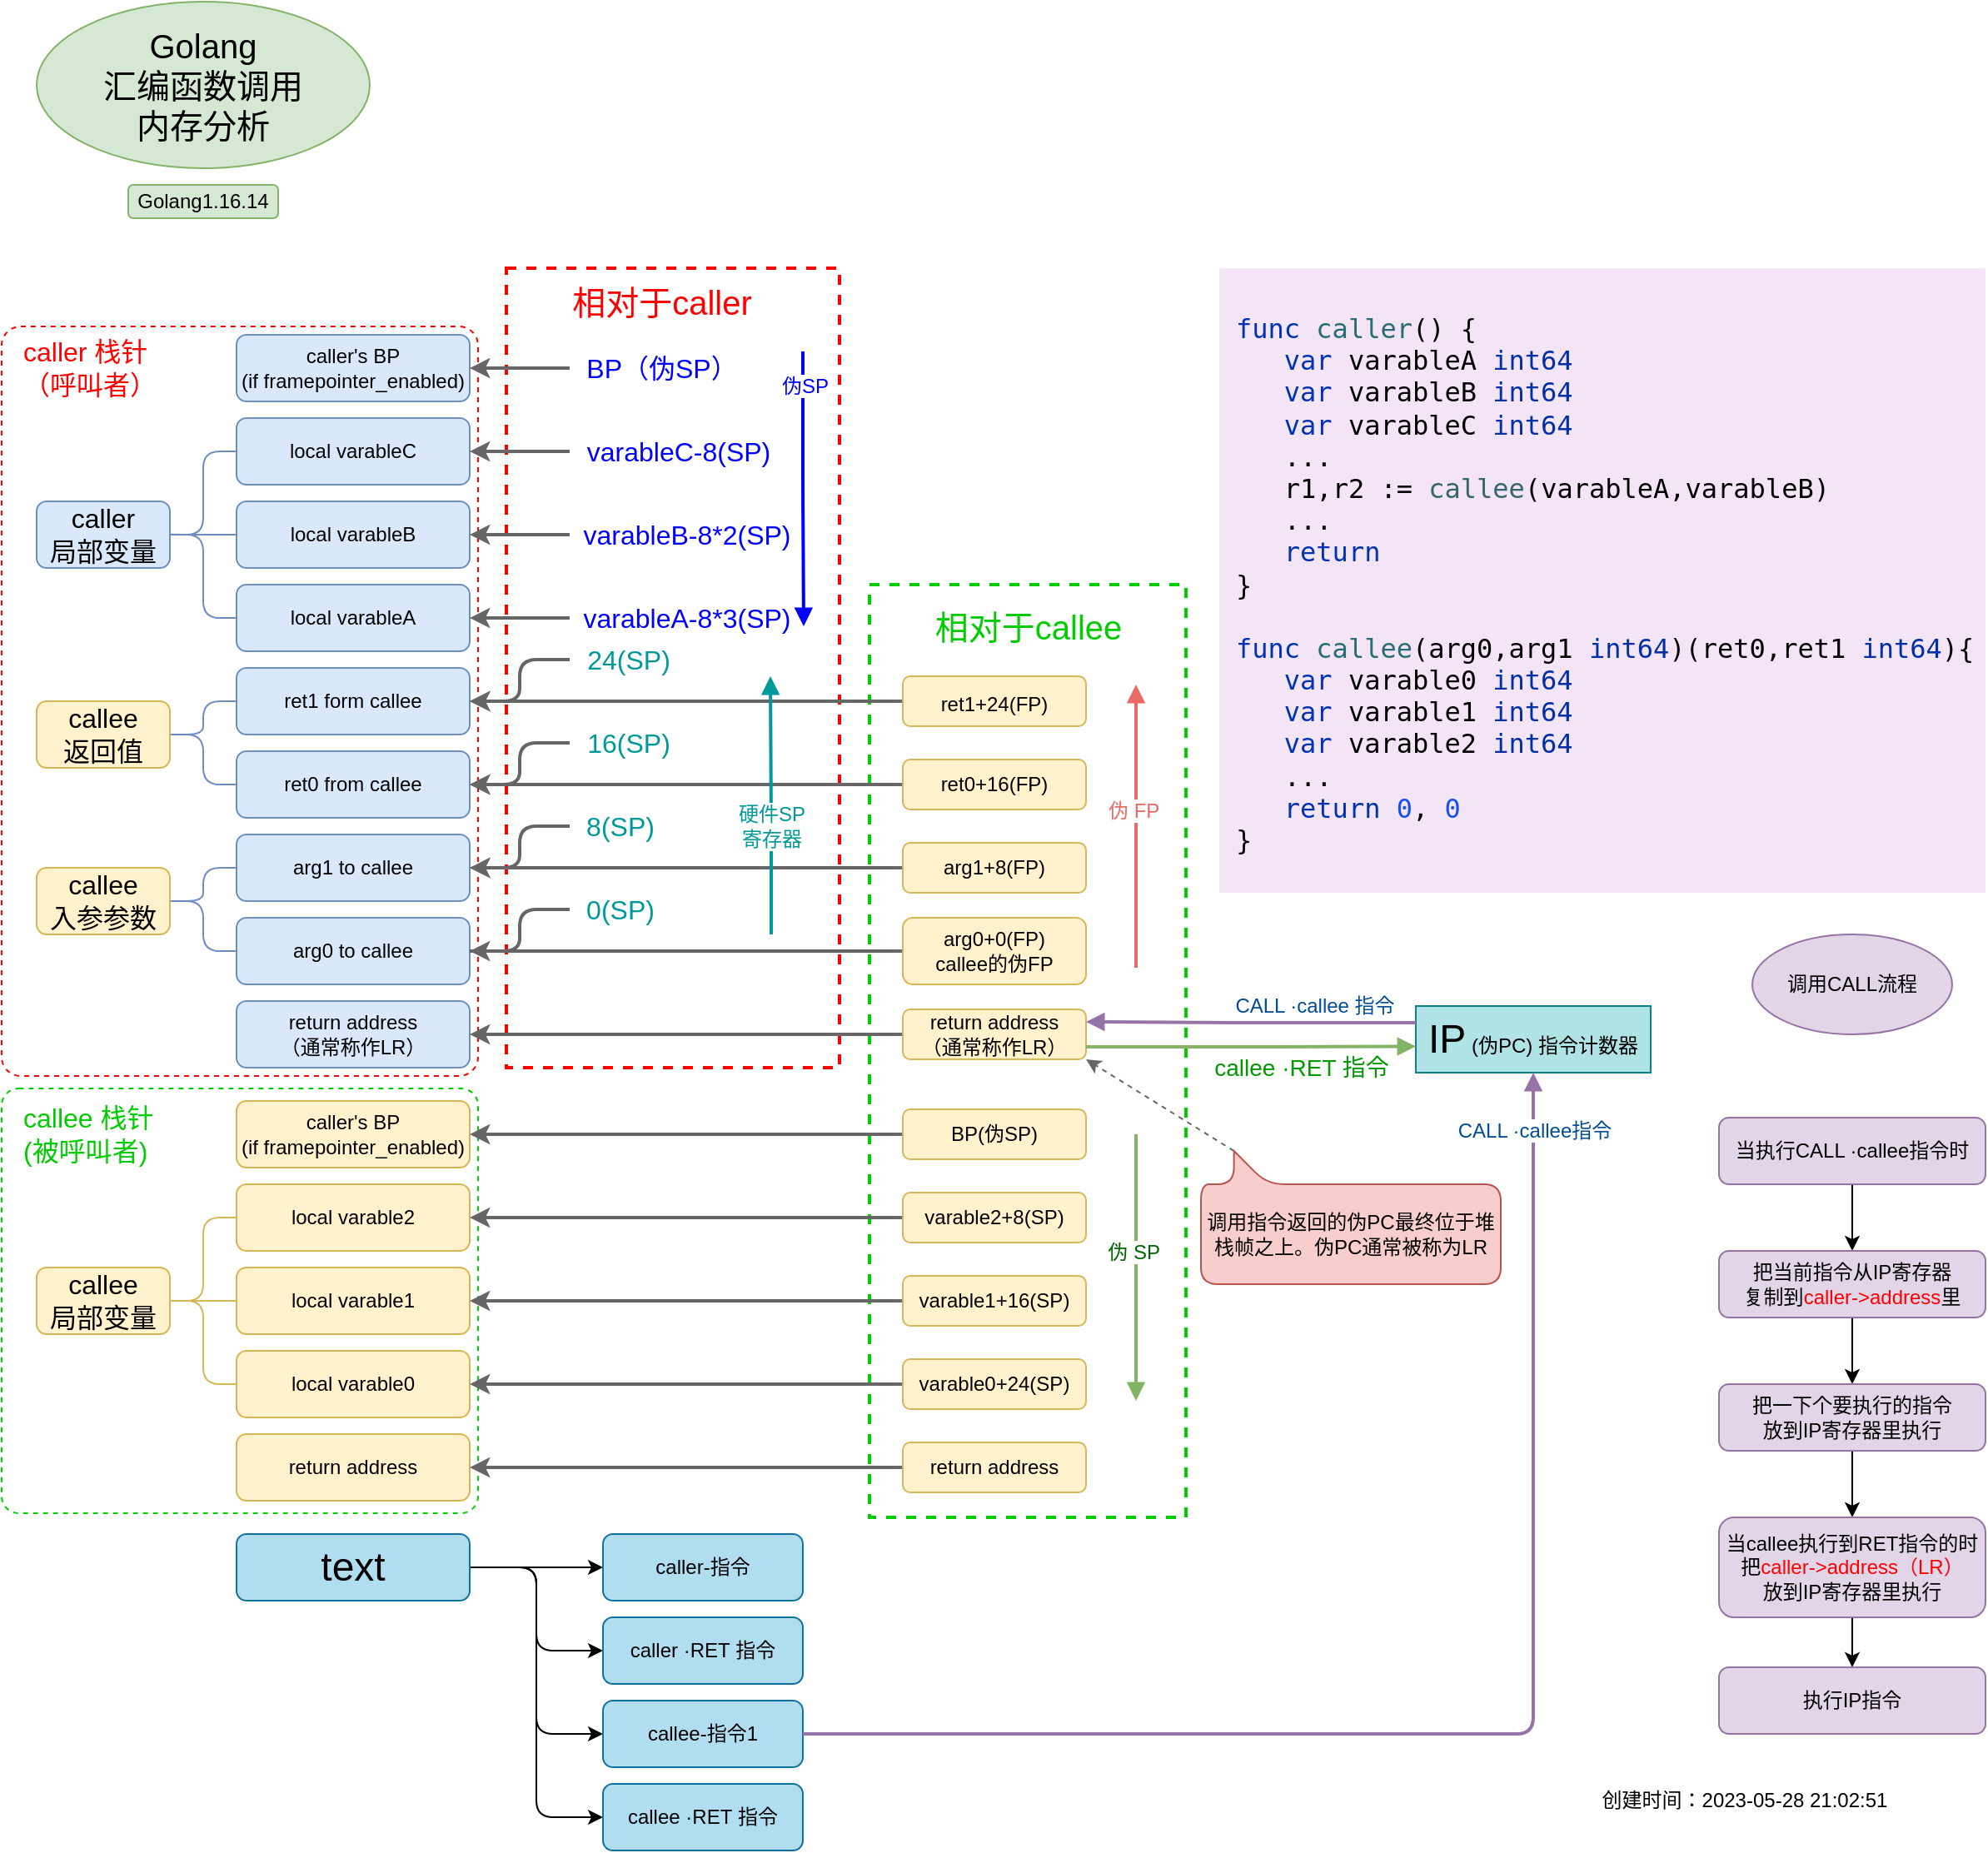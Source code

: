 <mxfile version="14.6.13" type="device"><diagram id="Vr0a4cFG8edkK8i2CM5e" name="第 1 页"><mxGraphModel dx="1106" dy="900" grid="1" gridSize="10" guides="1" tooltips="1" connect="1" arrows="1" fold="1" page="1" pageScale="1" pageWidth="827" pageHeight="1169" math="0" shadow="0"><root><mxCell id="0"/><mxCell id="1" parent="0"/><mxCell id="a58IT6bIRz12l12L650F-2" value="" style="rounded=1;whiteSpace=wrap;html=1;dashed=1;arcSize=4;strokeColor=#00CC00;" parent="1" vertex="1"><mxGeometry x="20" y="692.5" width="286" height="255" as="geometry"/></mxCell><mxCell id="a58IT6bIRz12l12L650F-1" value="" style="rounded=1;whiteSpace=wrap;html=1;arcSize=4;dashed=1;strokeColor=#FF0000;" parent="1" vertex="1"><mxGeometry x="20" y="235" width="286" height="450" as="geometry"/></mxCell><mxCell id="pWzwUNCKCVvU8zz5VrKX-133" value="" style="rounded=0;whiteSpace=wrap;html=1;fontSize=12;strokeWidth=2;align=center;dashed=1;strokeColor=#00CC00;verticalAlign=middle;fillColor=none;" parent="1" vertex="1"><mxGeometry x="541" y="390" width="190" height="560" as="geometry"/></mxCell><mxCell id="pWzwUNCKCVvU8zz5VrKX-131" value="" style="rounded=0;whiteSpace=wrap;html=1;fontSize=12;strokeWidth=2;align=center;fillColor=none;dashed=1;strokeColor=#FF0000;" parent="1" vertex="1"><mxGeometry x="323" y="200" width="200" height="480" as="geometry"/></mxCell><mxCell id="VLdrCMJ52g3HD9dVX_mA-1" value="caller's BP&lt;br&gt;(if framepointer_enabled)" style="rounded=1;whiteSpace=wrap;html=1;fillColor=#dae8fc;strokeColor=#6c8ebf;" parent="1" vertex="1"><mxGeometry x="161" y="240" width="140" height="40" as="geometry"/></mxCell><mxCell id="pWzwUNCKCVvU8zz5VrKX-68" style="edgeStyle=orthogonalEdgeStyle;rounded=1;orthogonalLoop=1;jettySize=auto;html=1;fontSize=16;endArrow=none;endFill=0;entryX=1.001;entryY=0.5;entryDx=0;entryDy=0;entryPerimeter=0;fillColor=#dae8fc;strokeColor=#6c8ebf;" parent="1" source="VLdrCMJ52g3HD9dVX_mA-3" target="pWzwUNCKCVvU8zz5VrKX-81" edge="1"><mxGeometry relative="1" as="geometry"><mxPoint x="91" y="360" as="targetPoint"/></mxGeometry></mxCell><mxCell id="VLdrCMJ52g3HD9dVX_mA-3" value="local varableC" style="rounded=1;whiteSpace=wrap;html=1;fillColor=#dae8fc;strokeColor=#6c8ebf;" parent="1" vertex="1"><mxGeometry x="161" y="290" width="140" height="40" as="geometry"/></mxCell><mxCell id="pWzwUNCKCVvU8zz5VrKX-161" style="edgeStyle=orthogonalEdgeStyle;rounded=1;orthogonalLoop=1;jettySize=auto;html=1;entryX=0;entryY=0.5;entryDx=0;entryDy=0;shadow=0;fontSize=12;fontColor=#000000;endArrow=classic;endFill=1;strokeColor=#000000;strokeWidth=1;" parent="1" source="VLdrCMJ52g3HD9dVX_mA-4" target="pWzwUNCKCVvU8zz5VrKX-2" edge="1"><mxGeometry relative="1" as="geometry"/></mxCell><mxCell id="pWzwUNCKCVvU8zz5VrKX-163" style="edgeStyle=orthogonalEdgeStyle;rounded=1;orthogonalLoop=1;jettySize=auto;html=1;entryX=0;entryY=0.5;entryDx=0;entryDy=0;shadow=0;fontSize=12;fontColor=#000000;endArrow=classic;endFill=1;strokeColor=#000000;strokeWidth=1;" parent="1" source="VLdrCMJ52g3HD9dVX_mA-4" target="pWzwUNCKCVvU8zz5VrKX-4" edge="1"><mxGeometry relative="1" as="geometry"/></mxCell><mxCell id="pWzwUNCKCVvU8zz5VrKX-164" style="edgeStyle=orthogonalEdgeStyle;rounded=1;orthogonalLoop=1;jettySize=auto;html=1;entryX=0;entryY=0.5;entryDx=0;entryDy=0;shadow=0;fontSize=12;fontColor=#000000;endArrow=classic;endFill=1;strokeColor=#000000;strokeWidth=1;" parent="1" source="VLdrCMJ52g3HD9dVX_mA-4" target="pWzwUNCKCVvU8zz5VrKX-5" edge="1"><mxGeometry relative="1" as="geometry"/></mxCell><mxCell id="pWzwUNCKCVvU8zz5VrKX-165" style="edgeStyle=orthogonalEdgeStyle;rounded=1;orthogonalLoop=1;jettySize=auto;html=1;entryX=0;entryY=0.5;entryDx=0;entryDy=0;shadow=0;fontSize=12;fontColor=#000000;endArrow=classic;endFill=1;strokeColor=#000000;strokeWidth=1;" parent="1" source="VLdrCMJ52g3HD9dVX_mA-4" target="pWzwUNCKCVvU8zz5VrKX-21" edge="1"><mxGeometry relative="1" as="geometry"/></mxCell><mxCell id="VLdrCMJ52g3HD9dVX_mA-4" value="&lt;font style=&quot;font-size: 24px&quot;&gt;text&lt;/font&gt;" style="rounded=1;whiteSpace=wrap;html=1;fillColor=#b1ddf0;strokeColor=#10739e;" parent="1" vertex="1"><mxGeometry x="161" y="960" width="140" height="40" as="geometry"/></mxCell><mxCell id="pWzwUNCKCVvU8zz5VrKX-69" style="edgeStyle=orthogonalEdgeStyle;rounded=1;orthogonalLoop=1;jettySize=auto;html=1;fontSize=16;endArrow=none;endFill=0;fillColor=#dae8fc;strokeColor=#6c8ebf;entryX=1.006;entryY=0.498;entryDx=0;entryDy=0;entryPerimeter=0;" parent="1" source="VLdrCMJ52g3HD9dVX_mA-5" target="pWzwUNCKCVvU8zz5VrKX-81" edge="1"><mxGeometry relative="1" as="geometry"><mxPoint x="121" y="360" as="targetPoint"/></mxGeometry></mxCell><mxCell id="VLdrCMJ52g3HD9dVX_mA-5" value="&lt;span&gt;local varableB&lt;/span&gt;" style="rounded=1;whiteSpace=wrap;html=1;fillColor=#dae8fc;strokeColor=#6c8ebf;" parent="1" vertex="1"><mxGeometry x="161" y="340" width="140" height="40" as="geometry"/></mxCell><mxCell id="pWzwUNCKCVvU8zz5VrKX-70" style="edgeStyle=orthogonalEdgeStyle;rounded=1;orthogonalLoop=1;jettySize=auto;html=1;fontSize=16;endArrow=none;endFill=0;fillColor=#dae8fc;strokeColor=#6c8ebf;entryX=1.002;entryY=0.5;entryDx=0;entryDy=0;entryPerimeter=0;" parent="1" source="VLdrCMJ52g3HD9dVX_mA-6" target="pWzwUNCKCVvU8zz5VrKX-81" edge="1"><mxGeometry relative="1" as="geometry"><mxPoint x="121" y="360" as="targetPoint"/></mxGeometry></mxCell><mxCell id="VLdrCMJ52g3HD9dVX_mA-6" value="&lt;span&gt;local varableA&lt;/span&gt;" style="rounded=1;whiteSpace=wrap;html=1;fillColor=#dae8fc;strokeColor=#6c8ebf;" parent="1" vertex="1"><mxGeometry x="161" y="390" width="140" height="40" as="geometry"/></mxCell><mxCell id="pWzwUNCKCVvU8zz5VrKX-2" value="caller&lt;span&gt;-&lt;/span&gt;指令" style="rounded=1;whiteSpace=wrap;html=1;fillColor=#b1ddf0;strokeColor=#10739e;" parent="1" vertex="1"><mxGeometry x="381" y="960" width="120" height="40" as="geometry"/></mxCell><mxCell id="pWzwUNCKCVvU8zz5VrKX-4" value="caller ·RET&amp;nbsp;&lt;span&gt;指令&lt;/span&gt;" style="rounded=1;whiteSpace=wrap;html=1;fillColor=#b1ddf0;strokeColor=#10739e;" parent="1" vertex="1"><mxGeometry x="381" y="1010" width="120" height="40" as="geometry"/></mxCell><mxCell id="pWzwUNCKCVvU8zz5VrKX-5" value="callee&lt;span&gt;-&lt;/span&gt;&lt;span&gt;指令1&lt;/span&gt;" style="rounded=1;whiteSpace=wrap;html=1;fillColor=#b1ddf0;strokeColor=#10739e;" parent="1" vertex="1"><mxGeometry x="381" y="1060" width="120" height="40" as="geometry"/></mxCell><mxCell id="pWzwUNCKCVvU8zz5VrKX-14" value="IP&lt;font style=&quot;font-size: 12px&quot;&gt;&amp;nbsp;(伪PC)&amp;nbsp;&lt;/font&gt;&lt;font style=&quot;font-size: 12px&quot;&gt;指令计数器&lt;/font&gt;" style="whiteSpace=wrap;html=1;fontSize=24;fillColor=#b0e3e6;strokeColor=#0e8088;" parent="1" vertex="1"><mxGeometry x="869" y="643" width="141" height="40" as="geometry"/></mxCell><mxCell id="pWzwUNCKCVvU8zz5VrKX-21" value="callee ·RET&amp;nbsp;&lt;span&gt;指令&lt;/span&gt;" style="rounded=1;whiteSpace=wrap;html=1;fillColor=#b1ddf0;strokeColor=#10739e;" parent="1" vertex="1"><mxGeometry x="381" y="1110" width="120" height="40" as="geometry"/></mxCell><mxCell id="pWzwUNCKCVvU8zz5VrKX-35" value="return address&lt;br&gt;（通常称作LR）" style="rounded=1;whiteSpace=wrap;html=1;fillColor=#dae8fc;strokeColor=#6c8ebf;" parent="1" vertex="1"><mxGeometry x="161" y="640" width="140" height="40" as="geometry"/></mxCell><mxCell id="pWzwUNCKCVvU8zz5VrKX-36" value="caller's BP&lt;br&gt;(if framepointer_enabled)" style="rounded=1;whiteSpace=wrap;html=1;fillColor=#fff2cc;strokeColor=#d6b656;" parent="1" vertex="1"><mxGeometry x="161" y="700" width="140" height="40" as="geometry"/></mxCell><mxCell id="pWzwUNCKCVvU8zz5VrKX-74" style="edgeStyle=orthogonalEdgeStyle;rounded=1;orthogonalLoop=1;jettySize=auto;html=1;entryX=1;entryY=0.5;entryDx=0;entryDy=0;fontSize=16;endArrow=none;endFill=0;fillColor=#dae8fc;strokeColor=#6c8ebf;" parent="1" source="pWzwUNCKCVvU8zz5VrKX-38" target="pWzwUNCKCVvU8zz5VrKX-80" edge="1"><mxGeometry relative="1" as="geometry"><mxPoint x="106" y="579.96" as="targetPoint"/></mxGeometry></mxCell><mxCell id="pWzwUNCKCVvU8zz5VrKX-38" value="arg0 to callee" style="rounded=1;whiteSpace=wrap;html=1;fillColor=#dae8fc;strokeColor=#6c8ebf;" parent="1" vertex="1"><mxGeometry x="161" y="590" width="140" height="40" as="geometry"/></mxCell><mxCell id="pWzwUNCKCVvU8zz5VrKX-71" style="edgeStyle=orthogonalEdgeStyle;rounded=1;orthogonalLoop=1;jettySize=auto;html=1;entryX=1;entryY=0.5;entryDx=0;entryDy=0;fontSize=16;endArrow=none;endFill=0;fillColor=#dae8fc;strokeColor=#6c8ebf;" parent="1" source="pWzwUNCKCVvU8zz5VrKX-39" target="pWzwUNCKCVvU8zz5VrKX-79" edge="1"><mxGeometry relative="1" as="geometry"><mxPoint x="100.98" y="480.02" as="targetPoint"/></mxGeometry></mxCell><mxCell id="pWzwUNCKCVvU8zz5VrKX-39" value="ret1 form callee" style="rounded=1;whiteSpace=wrap;html=1;fillColor=#dae8fc;strokeColor=#6c8ebf;" parent="1" vertex="1"><mxGeometry x="161" y="440" width="140" height="40" as="geometry"/></mxCell><mxCell id="pWzwUNCKCVvU8zz5VrKX-72" style="edgeStyle=orthogonalEdgeStyle;rounded=1;orthogonalLoop=1;jettySize=auto;html=1;entryX=1;entryY=0.5;entryDx=0;entryDy=0;fontSize=16;endArrow=none;endFill=0;fillColor=#dae8fc;strokeColor=#6c8ebf;" parent="1" source="pWzwUNCKCVvU8zz5VrKX-40" target="pWzwUNCKCVvU8zz5VrKX-79" edge="1"><mxGeometry relative="1" as="geometry"><mxPoint x="100.98" y="480.02" as="targetPoint"/></mxGeometry></mxCell><mxCell id="pWzwUNCKCVvU8zz5VrKX-40" value="ret0 from callee" style="rounded=1;whiteSpace=wrap;html=1;fillColor=#dae8fc;strokeColor=#6c8ebf;" parent="1" vertex="1"><mxGeometry x="161" y="490" width="140" height="40" as="geometry"/></mxCell><mxCell id="pWzwUNCKCVvU8zz5VrKX-73" style="edgeStyle=orthogonalEdgeStyle;rounded=1;orthogonalLoop=1;jettySize=auto;html=1;entryX=1;entryY=0.5;entryDx=0;entryDy=0;fontSize=16;endArrow=none;endFill=0;fillColor=#dae8fc;strokeColor=#6c8ebf;" parent="1" source="pWzwUNCKCVvU8zz5VrKX-41" target="pWzwUNCKCVvU8zz5VrKX-80" edge="1"><mxGeometry relative="1" as="geometry"><mxPoint x="105.95" y="579.96" as="targetPoint"/></mxGeometry></mxCell><mxCell id="pWzwUNCKCVvU8zz5VrKX-41" value="arg1 to callee" style="rounded=1;whiteSpace=wrap;html=1;fillColor=#dae8fc;strokeColor=#6c8ebf;" parent="1" vertex="1"><mxGeometry x="161" y="540" width="140" height="40" as="geometry"/></mxCell><mxCell id="pWzwUNCKCVvU8zz5VrKX-76" style="edgeStyle=orthogonalEdgeStyle;rounded=1;orthogonalLoop=1;jettySize=auto;html=1;fontSize=16;endArrow=none;endFill=0;shadow=0;entryX=1.005;entryY=0.5;entryDx=0;entryDy=0;entryPerimeter=0;fillColor=#fff2cc;strokeColor=#d6b656;" parent="1" source="pWzwUNCKCVvU8zz5VrKX-43" target="pWzwUNCKCVvU8zz5VrKX-82" edge="1"><mxGeometry relative="1" as="geometry"><mxPoint x="121" y="820" as="targetPoint"/><Array as="points"><mxPoint x="141" y="770"/><mxPoint x="141" y="820"/></Array></mxGeometry></mxCell><mxCell id="pWzwUNCKCVvU8zz5VrKX-43" value="local varable2" style="rounded=1;whiteSpace=wrap;html=1;fillColor=#fff2cc;strokeColor=#d6b656;" parent="1" vertex="1"><mxGeometry x="161" y="750" width="140" height="40" as="geometry"/></mxCell><mxCell id="pWzwUNCKCVvU8zz5VrKX-77" style="edgeStyle=orthogonalEdgeStyle;rounded=1;orthogonalLoop=1;jettySize=auto;html=1;entryX=1.006;entryY=0.501;entryDx=0;entryDy=0;entryPerimeter=0;fontSize=16;endArrow=none;endFill=0;fillColor=#fff2cc;strokeColor=#d6b656;" parent="1" source="pWzwUNCKCVvU8zz5VrKX-44" target="pWzwUNCKCVvU8zz5VrKX-82" edge="1"><mxGeometry relative="1" as="geometry"><mxPoint x="121.08" y="820" as="targetPoint"/></mxGeometry></mxCell><mxCell id="pWzwUNCKCVvU8zz5VrKX-44" value="&lt;span&gt;local varable1&lt;/span&gt;" style="rounded=1;whiteSpace=wrap;html=1;fillColor=#fff2cc;strokeColor=#d6b656;" parent="1" vertex="1"><mxGeometry x="161" y="800" width="140" height="40" as="geometry"/></mxCell><mxCell id="pWzwUNCKCVvU8zz5VrKX-78" style="edgeStyle=orthogonalEdgeStyle;rounded=1;orthogonalLoop=1;jettySize=auto;html=1;entryX=1.006;entryY=0.5;entryDx=0;entryDy=0;entryPerimeter=0;fontSize=16;endArrow=none;endFill=0;fillColor=#fff2cc;strokeColor=#d6b656;" parent="1" source="pWzwUNCKCVvU8zz5VrKX-45" target="pWzwUNCKCVvU8zz5VrKX-82" edge="1"><mxGeometry relative="1" as="geometry"><mxPoint x="121.08" y="820" as="targetPoint"/></mxGeometry></mxCell><mxCell id="pWzwUNCKCVvU8zz5VrKX-45" value="&lt;span&gt;local varable0&lt;/span&gt;" style="rounded=1;whiteSpace=wrap;html=1;fillColor=#fff2cc;strokeColor=#d6b656;" parent="1" vertex="1"><mxGeometry x="161" y="850" width="140" height="40" as="geometry"/></mxCell><mxCell id="pWzwUNCKCVvU8zz5VrKX-46" value="return address" style="rounded=1;whiteSpace=wrap;html=1;fillColor=#fff2cc;strokeColor=#d6b656;" parent="1" vertex="1"><mxGeometry x="161" y="900" width="140" height="40" as="geometry"/></mxCell><mxCell id="pWzwUNCKCVvU8zz5VrKX-52" value="&lt;span style=&quot;font-size: 16px&quot;&gt;&lt;font color=&quot;#ff0000&quot;&gt;caller 栈针&lt;br&gt;（呼叫者）&lt;/font&gt;&lt;br&gt;&lt;/span&gt;" style="text;html=1;align=left;verticalAlign=middle;resizable=0;points=[];autosize=1;strokeColor=none;fontSize=16;" parent="1" vertex="1"><mxGeometry x="31" y="240" width="100" height="40" as="geometry"/></mxCell><mxCell id="pWzwUNCKCVvU8zz5VrKX-54" value="&lt;span style=&quot;font-size: 16px&quot;&gt;&lt;font color=&quot;#00cc00&quot;&gt;callee 栈针&lt;br&gt;(被呼叫者)&lt;/font&gt;&lt;br&gt;&lt;/span&gt;" style="text;html=1;align=left;verticalAlign=middle;resizable=0;points=[];autosize=1;strokeColor=none;fontSize=16;" parent="1" vertex="1"><mxGeometry x="31" y="700" width="90" height="40" as="geometry"/></mxCell><mxCell id="pWzwUNCKCVvU8zz5VrKX-79" value="callee&lt;br&gt;&lt;div&gt;&lt;span&gt;返回值&lt;/span&gt;&lt;/div&gt;" style="whiteSpace=wrap;html=1;rounded=1;fontSize=16;strokeWidth=1;align=center;fillColor=#fff2cc;strokeColor=#d6b656;" parent="1" vertex="1"><mxGeometry x="41" y="460" width="80" height="40" as="geometry"/></mxCell><mxCell id="pWzwUNCKCVvU8zz5VrKX-80" value="&lt;span style=&quot;text-align: left&quot;&gt;callee&lt;br&gt;&lt;/span&gt;&lt;span&gt;入参参数&lt;/span&gt;" style="whiteSpace=wrap;html=1;rounded=1;fontSize=16;strokeWidth=1;align=center;fillColor=#fff2cc;strokeColor=#d6b656;" parent="1" vertex="1"><mxGeometry x="41" y="560" width="80" height="40" as="geometry"/></mxCell><mxCell id="pWzwUNCKCVvU8zz5VrKX-81" value="&lt;span style=&quot;text-align: left&quot;&gt;caller&lt;/span&gt;&lt;br style=&quot;text-align: left&quot;&gt;&lt;span style=&quot;text-align: left&quot;&gt;局部变量&lt;/span&gt;" style="whiteSpace=wrap;html=1;rounded=1;fontSize=16;strokeWidth=1;align=center;fillColor=#dae8fc;strokeColor=#6c8ebf;" parent="1" vertex="1"><mxGeometry x="41" y="340" width="80" height="40" as="geometry"/></mxCell><mxCell id="pWzwUNCKCVvU8zz5VrKX-82" value="&lt;span style=&quot;text-align: left&quot;&gt;callee&lt;/span&gt;&lt;br style=&quot;text-align: left&quot;&gt;&lt;span style=&quot;text-align: left&quot;&gt;局部变量&lt;/span&gt;" style="whiteSpace=wrap;html=1;rounded=1;fontSize=16;strokeWidth=1;align=center;fillColor=#fff2cc;strokeColor=#d6b656;" parent="1" vertex="1"><mxGeometry x="41" y="800" width="80" height="40" as="geometry"/></mxCell><mxCell id="pWzwUNCKCVvU8zz5VrKX-98" style="edgeStyle=orthogonalEdgeStyle;rounded=1;orthogonalLoop=1;jettySize=auto;html=1;entryX=1;entryY=0.5;entryDx=0;entryDy=0;shadow=0;fontSize=18;endArrow=classic;endFill=1;strokeColor=#666666;strokeWidth=2;" parent="1" source="pWzwUNCKCVvU8zz5VrKX-83" target="VLdrCMJ52g3HD9dVX_mA-1" edge="1"><mxGeometry relative="1" as="geometry"/></mxCell><mxCell id="pWzwUNCKCVvU8zz5VrKX-83" value="&lt;font color=&quot;#0000ff&quot;&gt;BP（伪SP）&lt;/font&gt;" style="text;html=1;align=center;verticalAlign=middle;resizable=0;points=[];autosize=1;strokeColor=none;fontSize=16;" parent="1" vertex="1"><mxGeometry x="361" y="250" width="110" height="20" as="geometry"/></mxCell><mxCell id="pWzwUNCKCVvU8zz5VrKX-97" style="edgeStyle=orthogonalEdgeStyle;rounded=1;orthogonalLoop=1;jettySize=auto;html=1;entryX=1;entryY=0.5;entryDx=0;entryDy=0;shadow=0;fontSize=18;endArrow=classic;endFill=1;strokeColor=#666666;strokeWidth=2;" parent="1" source="pWzwUNCKCVvU8zz5VrKX-84" target="VLdrCMJ52g3HD9dVX_mA-3" edge="1"><mxGeometry relative="1" as="geometry"/></mxCell><mxCell id="pWzwUNCKCVvU8zz5VrKX-84" value="&lt;font style=&quot;font-size: 16px&quot; color=&quot;#0000ff&quot;&gt;varableC-8(SP)&lt;/font&gt;" style="text;html=1;align=center;verticalAlign=middle;resizable=0;points=[];autosize=1;strokeColor=none;fontSize=18;" parent="1" vertex="1"><mxGeometry x="361" y="295" width="130" height="30" as="geometry"/></mxCell><mxCell id="pWzwUNCKCVvU8zz5VrKX-96" style="edgeStyle=orthogonalEdgeStyle;rounded=1;orthogonalLoop=1;jettySize=auto;html=1;entryX=1;entryY=0.5;entryDx=0;entryDy=0;shadow=0;fontSize=18;endArrow=classic;endFill=1;strokeColor=#666666;strokeWidth=2;" parent="1" source="pWzwUNCKCVvU8zz5VrKX-85" target="VLdrCMJ52g3HD9dVX_mA-5" edge="1"><mxGeometry relative="1" as="geometry"/></mxCell><mxCell id="pWzwUNCKCVvU8zz5VrKX-85" value="&lt;font style=&quot;font-size: 16px&quot; color=&quot;#0000ff&quot;&gt;varableB-8*2(SP)&lt;/font&gt;" style="text;html=1;align=center;verticalAlign=middle;resizable=0;points=[];autosize=1;strokeColor=none;fontSize=18;" parent="1" vertex="1"><mxGeometry x="361" y="345" width="140" height="30" as="geometry"/></mxCell><mxCell id="pWzwUNCKCVvU8zz5VrKX-95" style="edgeStyle=orthogonalEdgeStyle;rounded=1;orthogonalLoop=1;jettySize=auto;html=1;entryX=1;entryY=0.5;entryDx=0;entryDy=0;shadow=0;fontSize=18;endArrow=classic;endFill=1;strokeColor=#666666;strokeWidth=2;" parent="1" source="pWzwUNCKCVvU8zz5VrKX-86" target="VLdrCMJ52g3HD9dVX_mA-6" edge="1"><mxGeometry relative="1" as="geometry"/></mxCell><mxCell id="pWzwUNCKCVvU8zz5VrKX-86" value="&lt;font style=&quot;font-size: 16px&quot; color=&quot;#0000ff&quot;&gt;varableA-8*3(SP)&lt;/font&gt;" style="text;html=1;align=center;verticalAlign=middle;resizable=0;points=[];autosize=1;strokeColor=none;fontSize=18;" parent="1" vertex="1"><mxGeometry x="361" y="395" width="140" height="30" as="geometry"/></mxCell><mxCell id="pWzwUNCKCVvU8zz5VrKX-91" style="edgeStyle=orthogonalEdgeStyle;rounded=1;orthogonalLoop=1;jettySize=auto;html=1;entryX=1;entryY=0.5;entryDx=0;entryDy=0;shadow=0;fontSize=18;endArrow=none;endFill=0;strokeColor=#666666;strokeWidth=2;" parent="1" source="pWzwUNCKCVvU8zz5VrKX-87" target="pWzwUNCKCVvU8zz5VrKX-38" edge="1"><mxGeometry relative="1" as="geometry"/></mxCell><mxCell id="pWzwUNCKCVvU8zz5VrKX-87" value="&lt;font style=&quot;font-size: 16px&quot; color=&quot;#009999&quot;&gt;0(SP)&lt;/font&gt;" style="text;html=1;align=center;verticalAlign=middle;resizable=0;points=[];autosize=1;strokeColor=none;fontSize=18;" parent="1" vertex="1"><mxGeometry x="361" y="570" width="60" height="30" as="geometry"/></mxCell><mxCell id="pWzwUNCKCVvU8zz5VrKX-92" style="edgeStyle=orthogonalEdgeStyle;rounded=1;orthogonalLoop=1;jettySize=auto;html=1;shadow=0;fontSize=18;endArrow=classic;endFill=1;entryX=1;entryY=0.5;entryDx=0;entryDy=0;strokeColor=#666666;strokeWidth=2;" parent="1" source="pWzwUNCKCVvU8zz5VrKX-88" target="pWzwUNCKCVvU8zz5VrKX-41" edge="1"><mxGeometry relative="1" as="geometry"><mxPoint x="321" y="560" as="targetPoint"/></mxGeometry></mxCell><mxCell id="pWzwUNCKCVvU8zz5VrKX-88" value="&lt;font style=&quot;font-size: 16px&quot; color=&quot;#009999&quot;&gt;8(SP)&lt;/font&gt;" style="text;html=1;align=center;verticalAlign=middle;resizable=0;points=[];autosize=1;strokeColor=none;fontSize=18;" parent="1" vertex="1"><mxGeometry x="361" y="520" width="60" height="30" as="geometry"/></mxCell><mxCell id="pWzwUNCKCVvU8zz5VrKX-93" style="edgeStyle=orthogonalEdgeStyle;rounded=1;orthogonalLoop=1;jettySize=auto;html=1;entryX=1;entryY=0.5;entryDx=0;entryDy=0;shadow=0;fontSize=18;endArrow=classic;endFill=1;strokeWidth=2;strokeColor=#666666;" parent="1" source="pWzwUNCKCVvU8zz5VrKX-89" target="pWzwUNCKCVvU8zz5VrKX-40" edge="1"><mxGeometry relative="1" as="geometry"/></mxCell><mxCell id="pWzwUNCKCVvU8zz5VrKX-89" value="&lt;font style=&quot;font-size: 16px&quot; color=&quot;#009999&quot;&gt;16(SP)&lt;/font&gt;" style="text;html=1;align=center;verticalAlign=middle;resizable=0;points=[];autosize=1;strokeColor=none;fontSize=18;" parent="1" vertex="1"><mxGeometry x="361" y="470" width="70" height="30" as="geometry"/></mxCell><mxCell id="pWzwUNCKCVvU8zz5VrKX-94" style="edgeStyle=orthogonalEdgeStyle;rounded=1;orthogonalLoop=1;jettySize=auto;html=1;shadow=0;fontSize=18;endArrow=classic;endFill=1;strokeWidth=2;strokeColor=#666666;" parent="1" source="pWzwUNCKCVvU8zz5VrKX-90" target="pWzwUNCKCVvU8zz5VrKX-39" edge="1"><mxGeometry relative="1" as="geometry"/></mxCell><mxCell id="pWzwUNCKCVvU8zz5VrKX-90" value="&lt;font style=&quot;font-size: 16px&quot; color=&quot;#009999&quot;&gt;24(SP)&lt;/font&gt;" style="text;html=1;align=center;verticalAlign=middle;resizable=0;points=[];autosize=1;strokeColor=none;fontSize=18;" parent="1" vertex="1"><mxGeometry x="361" y="420" width="70" height="30" as="geometry"/></mxCell><mxCell id="pWzwUNCKCVvU8zz5VrKX-111" style="edgeStyle=orthogonalEdgeStyle;rounded=1;orthogonalLoop=1;jettySize=auto;html=1;entryX=1;entryY=0.5;entryDx=0;entryDy=0;shadow=0;fontSize=18;endArrow=classic;endFill=1;strokeWidth=2;strokeColor=#666666;" parent="1" source="pWzwUNCKCVvU8zz5VrKX-100" target="pWzwUNCKCVvU8zz5VrKX-39" edge="1"><mxGeometry relative="1" as="geometry"/></mxCell><mxCell id="pWzwUNCKCVvU8zz5VrKX-100" value="&lt;font style=&quot;font-size: 12px&quot;&gt;ret1+24(FP)&lt;/font&gt;" style="rounded=1;whiteSpace=wrap;html=1;fontSize=18;strokeWidth=1;align=center;fillColor=#fff2cc;strokeColor=#d6b656;" parent="1" vertex="1"><mxGeometry x="561" y="445" width="110" height="30" as="geometry"/></mxCell><mxCell id="pWzwUNCKCVvU8zz5VrKX-112" style="edgeStyle=orthogonalEdgeStyle;rounded=1;orthogonalLoop=1;jettySize=auto;html=1;entryX=1;entryY=0.5;entryDx=0;entryDy=0;shadow=0;fontSize=18;endArrow=classic;endFill=1;strokeColor=#666666;strokeWidth=2;" parent="1" source="pWzwUNCKCVvU8zz5VrKX-102" target="pWzwUNCKCVvU8zz5VrKX-40" edge="1"><mxGeometry relative="1" as="geometry"/></mxCell><mxCell id="pWzwUNCKCVvU8zz5VrKX-102" value="&lt;span style=&quot;font-size: 12px;&quot;&gt;ret0+16(FP)&lt;/span&gt;" style="rounded=1;whiteSpace=wrap;html=1;fontSize=12;strokeWidth=1;align=center;fillColor=#fff2cc;strokeColor=#d6b656;" parent="1" vertex="1"><mxGeometry x="561" y="495" width="110" height="30" as="geometry"/></mxCell><mxCell id="pWzwUNCKCVvU8zz5VrKX-113" style="edgeStyle=orthogonalEdgeStyle;rounded=1;orthogonalLoop=1;jettySize=auto;html=1;entryX=1;entryY=0.5;entryDx=0;entryDy=0;shadow=0;fontSize=18;endArrow=classic;endFill=1;strokeColor=#666666;strokeWidth=2;" parent="1" source="pWzwUNCKCVvU8zz5VrKX-103" target="pWzwUNCKCVvU8zz5VrKX-41" edge="1"><mxGeometry relative="1" as="geometry"/></mxCell><mxCell id="pWzwUNCKCVvU8zz5VrKX-103" value="&lt;span style=&quot;font-size: 12px;&quot;&gt;arg1+8(FP)&lt;/span&gt;" style="rounded=1;whiteSpace=wrap;html=1;fontSize=12;strokeWidth=1;align=center;fillColor=#fff2cc;strokeColor=#d6b656;" parent="1" vertex="1"><mxGeometry x="561" y="545" width="110" height="30" as="geometry"/></mxCell><mxCell id="pWzwUNCKCVvU8zz5VrKX-114" style="edgeStyle=orthogonalEdgeStyle;rounded=1;orthogonalLoop=1;jettySize=auto;html=1;shadow=0;fontSize=18;endArrow=classic;endFill=1;strokeColor=#666666;strokeWidth=2;" parent="1" source="pWzwUNCKCVvU8zz5VrKX-104" edge="1"><mxGeometry relative="1" as="geometry"><mxPoint x="301.0" y="610.0" as="targetPoint"/></mxGeometry></mxCell><mxCell id="pWzwUNCKCVvU8zz5VrKX-104" value="&lt;span style=&quot;font-size: 12px&quot;&gt;arg0+0(FP)&lt;br&gt;&lt;/span&gt;callee的伪FP&lt;span style=&quot;font-size: 12px&quot;&gt;&lt;br&gt;&lt;/span&gt;" style="rounded=1;whiteSpace=wrap;html=1;fontSize=12;strokeWidth=1;align=center;fillColor=#fff2cc;strokeColor=#d6b656;" parent="1" vertex="1"><mxGeometry x="561" y="590" width="110" height="40" as="geometry"/></mxCell><mxCell id="pWzwUNCKCVvU8zz5VrKX-124" style="edgeStyle=orthogonalEdgeStyle;rounded=1;orthogonalLoop=1;jettySize=auto;html=1;shadow=0;fontSize=12;endArrow=classic;endFill=1;strokeColor=#666666;strokeWidth=2;" parent="1" source="pWzwUNCKCVvU8zz5VrKX-105" target="pWzwUNCKCVvU8zz5VrKX-35" edge="1"><mxGeometry relative="1" as="geometry"/></mxCell><mxCell id="pWzwUNCKCVvU8zz5VrKX-105" value="return address&lt;br&gt;（通常称作LR）" style="rounded=1;whiteSpace=wrap;html=1;fontSize=12;strokeWidth=1;align=center;fillColor=#fff2cc;strokeColor=#d6b656;" parent="1" vertex="1"><mxGeometry x="561" y="645" width="110" height="30" as="geometry"/></mxCell><mxCell id="pWzwUNCKCVvU8zz5VrKX-125" style="edgeStyle=orthogonalEdgeStyle;rounded=1;orthogonalLoop=1;jettySize=auto;html=1;shadow=0;fontSize=12;endArrow=classic;endFill=1;strokeColor=#666666;strokeWidth=2;" parent="1" source="pWzwUNCKCVvU8zz5VrKX-106" target="pWzwUNCKCVvU8zz5VrKX-36" edge="1"><mxGeometry relative="1" as="geometry"/></mxCell><mxCell id="pWzwUNCKCVvU8zz5VrKX-106" value="BP(伪SP)" style="rounded=1;whiteSpace=wrap;html=1;fontSize=12;strokeWidth=1;align=center;fillColor=#fff2cc;strokeColor=#d6b656;" parent="1" vertex="1"><mxGeometry x="561" y="705" width="110" height="30" as="geometry"/></mxCell><mxCell id="pWzwUNCKCVvU8zz5VrKX-126" style="edgeStyle=orthogonalEdgeStyle;rounded=1;orthogonalLoop=1;jettySize=auto;html=1;entryX=1;entryY=0.5;entryDx=0;entryDy=0;shadow=0;fontSize=12;endArrow=classic;endFill=1;strokeColor=#666666;strokeWidth=2;" parent="1" source="pWzwUNCKCVvU8zz5VrKX-107" target="pWzwUNCKCVvU8zz5VrKX-43" edge="1"><mxGeometry relative="1" as="geometry"/></mxCell><mxCell id="pWzwUNCKCVvU8zz5VrKX-107" value="varable2+8(SP)" style="rounded=1;whiteSpace=wrap;html=1;fontSize=12;strokeWidth=1;align=center;fillColor=#fff2cc;strokeColor=#d6b656;" parent="1" vertex="1"><mxGeometry x="561" y="755" width="110" height="30" as="geometry"/></mxCell><mxCell id="pWzwUNCKCVvU8zz5VrKX-127" style="edgeStyle=orthogonalEdgeStyle;rounded=1;orthogonalLoop=1;jettySize=auto;html=1;entryX=1;entryY=0.5;entryDx=0;entryDy=0;shadow=0;fontSize=12;endArrow=classic;endFill=1;strokeColor=#666666;strokeWidth=2;" parent="1" source="pWzwUNCKCVvU8zz5VrKX-108" target="pWzwUNCKCVvU8zz5VrKX-44" edge="1"><mxGeometry relative="1" as="geometry"/></mxCell><mxCell id="pWzwUNCKCVvU8zz5VrKX-108" value="varable1+16(SP)" style="rounded=1;whiteSpace=wrap;html=1;fontSize=12;strokeWidth=1;align=center;fillColor=#fff2cc;strokeColor=#d6b656;" parent="1" vertex="1"><mxGeometry x="561" y="805" width="110" height="30" as="geometry"/></mxCell><mxCell id="pWzwUNCKCVvU8zz5VrKX-128" style="edgeStyle=orthogonalEdgeStyle;rounded=1;orthogonalLoop=1;jettySize=auto;html=1;entryX=1;entryY=0.5;entryDx=0;entryDy=0;shadow=0;fontSize=12;endArrow=classic;endFill=1;strokeColor=#666666;strokeWidth=2;" parent="1" source="pWzwUNCKCVvU8zz5VrKX-109" target="pWzwUNCKCVvU8zz5VrKX-45" edge="1"><mxGeometry relative="1" as="geometry"/></mxCell><mxCell id="pWzwUNCKCVvU8zz5VrKX-109" value="varable0+24(SP)" style="rounded=1;whiteSpace=wrap;html=1;fontSize=12;strokeWidth=1;align=center;fillColor=#fff2cc;strokeColor=#d6b656;" parent="1" vertex="1"><mxGeometry x="561" y="855" width="110" height="30" as="geometry"/></mxCell><mxCell id="pWzwUNCKCVvU8zz5VrKX-129" style="edgeStyle=orthogonalEdgeStyle;rounded=1;orthogonalLoop=1;jettySize=auto;html=1;entryX=1;entryY=0.5;entryDx=0;entryDy=0;shadow=0;fontSize=12;endArrow=classic;endFill=1;strokeColor=#666666;strokeWidth=2;" parent="1" source="pWzwUNCKCVvU8zz5VrKX-110" target="pWzwUNCKCVvU8zz5VrKX-46" edge="1"><mxGeometry relative="1" as="geometry"/></mxCell><mxCell id="pWzwUNCKCVvU8zz5VrKX-110" value="return address" style="rounded=1;whiteSpace=wrap;html=1;fontSize=12;strokeWidth=1;align=center;fillColor=#fff2cc;strokeColor=#d6b656;" parent="1" vertex="1"><mxGeometry x="561" y="905" width="110" height="30" as="geometry"/></mxCell><mxCell id="pWzwUNCKCVvU8zz5VrKX-132" value="&lt;font style=&quot;font-size: 20px&quot; color=&quot;#ff0000&quot;&gt;相对于caller&lt;/font&gt;" style="text;html=1;align=center;verticalAlign=middle;resizable=0;points=[];autosize=1;strokeColor=none;fontSize=12;fontColor=#FF3333;" parent="1" vertex="1"><mxGeometry x="356" y="210" width="120" height="20" as="geometry"/></mxCell><mxCell id="pWzwUNCKCVvU8zz5VrKX-134" value="&lt;font style=&quot;font-size: 20px&quot;&gt;相对于callee&lt;/font&gt;" style="text;html=1;align=center;verticalAlign=middle;resizable=0;points=[];autosize=1;strokeColor=none;fontSize=12;fontColor=#00CC00;" parent="1" vertex="1"><mxGeometry x="571" y="405" width="130" height="20" as="geometry"/></mxCell><mxCell id="pWzwUNCKCVvU8zz5VrKX-155" style="edgeStyle=orthogonalEdgeStyle;rounded=1;orthogonalLoop=1;jettySize=auto;html=1;shadow=0;fontSize=12;fontColor=#000000;endArrow=classic;endFill=1;strokeWidth=1;" parent="1" source="pWzwUNCKCVvU8zz5VrKX-135" target="pWzwUNCKCVvU8zz5VrKX-137" edge="1"><mxGeometry relative="1" as="geometry"/></mxCell><mxCell id="pWzwUNCKCVvU8zz5VrKX-135" value="&lt;font color=&quot;#000000&quot;&gt;当执行&lt;/font&gt;CALL&lt;font color=&quot;#000000&quot;&gt; ·callee指令时&lt;/font&gt;" style="rounded=1;whiteSpace=wrap;html=1;fontSize=12;strokeWidth=1;align=center;fillColor=#e1d5e7;strokeColor=#9673a6;" parent="1" vertex="1"><mxGeometry x="1051" y="710" width="160" height="40" as="geometry"/></mxCell><mxCell id="pWzwUNCKCVvU8zz5VrKX-159" style="edgeStyle=orthogonalEdgeStyle;rounded=1;orthogonalLoop=1;jettySize=auto;html=1;entryX=0.5;entryY=0;entryDx=0;entryDy=0;shadow=0;fontSize=12;fontColor=#000000;endArrow=classic;endFill=1;strokeColor=#000000;strokeWidth=1;" parent="1" source="pWzwUNCKCVvU8zz5VrKX-137" target="pWzwUNCKCVvU8zz5VrKX-138" edge="1"><mxGeometry relative="1" as="geometry"/></mxCell><mxCell id="pWzwUNCKCVvU8zz5VrKX-137" value="&lt;font&gt;把当前指令从IP寄存器&lt;br&gt;复制到&lt;font color=&quot;#ff0000&quot;&gt;caller-&amp;gt;address&lt;/font&gt;里&lt;/font&gt;" style="rounded=1;whiteSpace=wrap;html=1;fontSize=12;strokeWidth=1;align=center;fillColor=#e1d5e7;strokeColor=#9673a6;" parent="1" vertex="1"><mxGeometry x="1051" y="790" width="160" height="40" as="geometry"/></mxCell><mxCell id="pWzwUNCKCVvU8zz5VrKX-160" style="edgeStyle=orthogonalEdgeStyle;rounded=1;orthogonalLoop=1;jettySize=auto;html=1;entryX=0.5;entryY=0;entryDx=0;entryDy=0;shadow=0;fontSize=12;fontColor=#000000;endArrow=classic;endFill=1;strokeColor=#000000;strokeWidth=1;" parent="1" source="pWzwUNCKCVvU8zz5VrKX-138" target="pWzwUNCKCVvU8zz5VrKX-139" edge="1"><mxGeometry relative="1" as="geometry"/></mxCell><mxCell id="pWzwUNCKCVvU8zz5VrKX-138" value="把一下个要执行的指令&lt;br&gt;放到IP寄存器里执行" style="rounded=1;whiteSpace=wrap;html=1;fontSize=12;strokeColor=#9673a6;strokeWidth=1;fillColor=#e1d5e7;align=center;" parent="1" vertex="1"><mxGeometry x="1051" y="870" width="160" height="40" as="geometry"/></mxCell><mxCell id="ojJe00IQCb-SCYNhTGdZ-6" style="edgeStyle=none;rounded=1;orthogonalLoop=1;jettySize=auto;html=1;" parent="1" source="pWzwUNCKCVvU8zz5VrKX-139" target="ojJe00IQCb-SCYNhTGdZ-5" edge="1"><mxGeometry relative="1" as="geometry"/></mxCell><mxCell id="pWzwUNCKCVvU8zz5VrKX-139" value="当callee执行到RET指令的时&lt;br&gt;把&lt;font color=&quot;#ff0000&quot;&gt;caller-&amp;gt;address（LR）&lt;/font&gt;&lt;br&gt;放到IP寄存器里执行" style="rounded=1;whiteSpace=wrap;html=1;fontSize=12;strokeColor=#9673a6;strokeWidth=1;fillColor=#e1d5e7;align=center;" parent="1" vertex="1"><mxGeometry x="1051" y="950" width="160" height="60" as="geometry"/></mxCell><mxCell id="pWzwUNCKCVvU8zz5VrKX-142" value="&lt;font style=&quot;font-size: 12px&quot; color=&quot;#004c99&quot;&gt;CALL ·callee 指令&lt;/font&gt;" style="html=1;verticalAlign=bottom;endArrow=block;shadow=0;edgeStyle=orthogonalEdgeStyle;fontSize=12;fontColor=#000000;strokeWidth=2;exitX=0;exitY=0.25;exitDx=0;exitDy=0;entryX=1;entryY=0.25;entryDx=0;entryDy=0;horizontal=1;strokeColor=#9673a6;fillColor=#e1d5e7;" parent="1" source="pWzwUNCKCVvU8zz5VrKX-14" target="pWzwUNCKCVvU8zz5VrKX-105" edge="1"><mxGeometry x="-0.386" y="-1" width="80" relative="1" as="geometry"><mxPoint x="581" y="170" as="sourcePoint"/><mxPoint x="661" y="170" as="targetPoint"/><mxPoint as="offset"/></mxGeometry></mxCell><mxCell id="pWzwUNCKCVvU8zz5VrKX-143" value="&lt;font color=&quot;#004c99&quot;&gt;CALL ·callee指令&lt;/font&gt;" style="html=1;verticalAlign=bottom;endArrow=block;shadow=0;fontSize=12;fontColor=#000000;strokeWidth=2;entryX=0.5;entryY=1;entryDx=0;entryDy=0;exitX=1;exitY=0.5;exitDx=0;exitDy=0;strokeColor=#9673a6;fillColor=#e1d5e7;edgeStyle=orthogonalEdgeStyle;" parent="1" source="pWzwUNCKCVvU8zz5VrKX-5" target="pWzwUNCKCVvU8zz5VrKX-14" edge="1"><mxGeometry x="0.897" width="80" relative="1" as="geometry"><mxPoint x="1051" y="330" as="sourcePoint"/><mxPoint x="1131" y="330" as="targetPoint"/><mxPoint y="1" as="offset"/></mxGeometry></mxCell><mxCell id="pWzwUNCKCVvU8zz5VrKX-144" value="&lt;font style=&quot;font-size: 14px&quot; color=&quot;#009900&quot;&gt;callee ·RET 指令&lt;br&gt;&lt;/font&gt;" style="html=1;verticalAlign=middle;endArrow=block;shadow=0;fontSize=12;fontColor=#000000;strokeWidth=2;exitX=1;exitY=0.75;exitDx=0;exitDy=0;entryX=0;entryY=0.606;entryDx=0;entryDy=0;align=center;labelPosition=center;verticalLabelPosition=middle;horizontal=1;strokeColor=#82b366;fillColor=#d5e8d4;edgeStyle=orthogonalEdgeStyle;entryPerimeter=0;" parent="1" source="pWzwUNCKCVvU8zz5VrKX-105" target="pWzwUNCKCVvU8zz5VrKX-14" edge="1"><mxGeometry x="0.301" y="-13" width="80" relative="1" as="geometry"><mxPoint x="611" y="290" as="sourcePoint"/><mxPoint x="691" y="290" as="targetPoint"/><mxPoint as="offset"/></mxGeometry></mxCell><mxCell id="pWzwUNCKCVvU8zz5VrKX-148" value="&lt;font color=&quot;#ea6b66&quot;&gt;伪 FP&amp;nbsp;&lt;/font&gt;" style="html=1;verticalAlign=bottom;endArrow=block;shadow=0;edgeStyle=orthogonalEdgeStyle;fontSize=12;fontColor=#000000;strokeColor=#EA6B66;strokeWidth=2;" parent="1" edge="1"><mxGeometry width="80" relative="1" as="geometry"><mxPoint x="701" y="620" as="sourcePoint"/><mxPoint x="701" y="450" as="targetPoint"/></mxGeometry></mxCell><mxCell id="pWzwUNCKCVvU8zz5VrKX-149" value="&lt;font color=&quot;#006600&quot;&gt;伪 SP&amp;nbsp;&lt;/font&gt;" style="html=1;verticalAlign=bottom;endArrow=block;shadow=0;edgeStyle=orthogonalEdgeStyle;fontSize=12;fontColor=#000000;strokeColor=#82b366;strokeWidth=2;fillColor=#d5e8d4;" parent="1" edge="1"><mxGeometry width="80" relative="1" as="geometry"><mxPoint x="701" y="720" as="sourcePoint"/><mxPoint x="701" y="880" as="targetPoint"/></mxGeometry></mxCell><mxCell id="pWzwUNCKCVvU8zz5VrKX-150" value="&lt;font color=&quot;#009999&quot;&gt;硬件SP&lt;br&gt;寄存器&lt;/font&gt;" style="html=1;verticalAlign=bottom;endArrow=block;shadow=0;edgeStyle=orthogonalEdgeStyle;fontSize=12;fontColor=#000000;strokeWidth=2;strokeColor=#009999;" parent="1" edge="1"><mxGeometry x="-0.375" width="80" relative="1" as="geometry"><mxPoint x="482" y="600" as="sourcePoint"/><mxPoint x="481.52" y="445" as="targetPoint"/><Array as="points"><mxPoint x="481.02" y="535"/><mxPoint x="481.02" y="535"/></Array><mxPoint as="offset"/></mxGeometry></mxCell><mxCell id="pWzwUNCKCVvU8zz5VrKX-151" value="&lt;font color=&quot;#0000ff&quot;&gt;伪SP&lt;/font&gt;" style="html=1;verticalAlign=bottom;endArrow=block;shadow=0;edgeStyle=orthogonalEdgeStyle;fontSize=12;fontColor=#000000;strokeWidth=2;strokeColor=#0000FF;" parent="1" edge="1"><mxGeometry x="-0.637" y="1" width="80" relative="1" as="geometry"><mxPoint x="501" y="250" as="sourcePoint"/><mxPoint x="501.5" y="415" as="targetPoint"/><Array as="points"><mxPoint x="501.5" y="333"/><mxPoint x="501.5" y="333"/></Array><mxPoint as="offset"/></mxGeometry></mxCell><mxCell id="pWzwUNCKCVvU8zz5VrKX-166" value="&lt;font style=&quot;font-size: 20px&quot;&gt;Golang&lt;br&gt;汇编函数调用&lt;br&gt;内存分析&lt;/font&gt;" style="ellipse;whiteSpace=wrap;html=1;rounded=0;fontSize=12;strokeColor=#82b366;strokeWidth=1;fillColor=#d5e8d4;align=center;" parent="1" vertex="1"><mxGeometry x="41" y="40" width="200" height="100" as="geometry"/></mxCell><mxCell id="pWzwUNCKCVvU8zz5VrKX-167" value="Golang1.16.14" style="rounded=1;whiteSpace=wrap;html=1;fillColor=#d5e8d4;strokeColor=#82b366;" parent="1" vertex="1"><mxGeometry x="96" y="150" width="90" height="20" as="geometry"/></mxCell><mxCell id="pWzwUNCKCVvU8zz5VrKX-169" value="&lt;pre style=&quot;color: rgb(8 , 8 , 8) ; font-family: &amp;#34;jetbrains mono&amp;#34; , monospace ; font-size: 12pt&quot;&gt;&lt;pre style=&quot;font-family: &amp;#34;jetbrains mono&amp;#34; , monospace ; font-size: 12pt&quot;&gt;&lt;span style=&quot;color: #0033b3&quot;&gt;func &lt;/span&gt;&lt;span style=&quot;color: #286d73&quot;&gt;caller&lt;/span&gt;() {&lt;br&gt;   &lt;span style=&quot;color: #0033b3&quot;&gt;var &lt;/span&gt;&lt;span style=&quot;color: #000000&quot;&gt;varableA &lt;/span&gt;&lt;span style=&quot;color: #002fa6&quot;&gt;int64&lt;br&gt;&lt;/span&gt;&lt;span style=&quot;color: #002fa6&quot;&gt;   &lt;/span&gt;&lt;span style=&quot;color: #0033b3&quot;&gt;var &lt;/span&gt;&lt;span style=&quot;color: #000000&quot;&gt;varableB &lt;/span&gt;&lt;span style=&quot;color: #002fa6&quot;&gt;int64&lt;br&gt;&lt;/span&gt;&lt;span style=&quot;color: #002fa6&quot;&gt;   &lt;/span&gt;&lt;span style=&quot;color: #0033b3&quot;&gt;var &lt;/span&gt;&lt;span style=&quot;color: #000000&quot;&gt;varableC &lt;/span&gt;&lt;span style=&quot;color: #002fa6&quot;&gt;int64&lt;br&gt;&lt;/span&gt;&lt;span style=&quot;color: #002fa6&quot;&gt;   &lt;/span&gt;...&lt;br&gt;   &lt;span style=&quot;color: #000000&quot;&gt;r1&lt;/span&gt;,&lt;span style=&quot;color: #000000&quot;&gt;r2 &lt;/span&gt;:= &lt;span style=&quot;color: #36666b&quot;&gt;callee&lt;/span&gt;(&lt;span style=&quot;color: #000000&quot;&gt;varableA&lt;/span&gt;,&lt;span style=&quot;color: #000000&quot;&gt;varableB&lt;/span&gt;)&lt;br&gt;   ...&lt;br&gt;   &lt;span style=&quot;color: #0033b3&quot;&gt;return&lt;br&gt;&lt;/span&gt;}&lt;br&gt;&lt;br&gt;&lt;span style=&quot;color: #0033b3&quot;&gt;func &lt;/span&gt;&lt;span style=&quot;color: #286d73&quot;&gt;callee&lt;/span&gt;(&lt;span style=&quot;color: #000000&quot;&gt;arg0&lt;/span&gt;,&lt;span style=&quot;color: #000000&quot;&gt;arg1 &lt;/span&gt;&lt;span style=&quot;color: #002fa6&quot;&gt;int64&lt;/span&gt;)(&lt;span style=&quot;color: #000000&quot;&gt;ret0&lt;/span&gt;,&lt;span style=&quot;color: #000000&quot;&gt;ret1 &lt;/span&gt;&lt;span style=&quot;color: #002fa6&quot;&gt;int64&lt;/span&gt;){&lt;br&gt;   &lt;span style=&quot;color: #0033b3&quot;&gt;var &lt;/span&gt;&lt;span style=&quot;color: #000000&quot;&gt;varable0 &lt;/span&gt;&lt;span style=&quot;color: #002fa6&quot;&gt;int64&lt;br&gt;&lt;/span&gt;&lt;span style=&quot;color: #002fa6&quot;&gt;   &lt;/span&gt;&lt;span style=&quot;color: #0033b3&quot;&gt;var &lt;/span&gt;&lt;span style=&quot;color: #000000&quot;&gt;varable1 &lt;/span&gt;&lt;span style=&quot;color: #002fa6&quot;&gt;int64&lt;br&gt;&lt;/span&gt;&lt;span style=&quot;color: #002fa6&quot;&gt;   &lt;/span&gt;&lt;span style=&quot;color: #0033b3&quot;&gt;var &lt;/span&gt;&lt;span style=&quot;color: #000000&quot;&gt;varable2 &lt;/span&gt;&lt;span style=&quot;color: #002fa6&quot;&gt;int64&lt;br&gt;&lt;/span&gt;&lt;span style=&quot;color: #002fa6&quot;&gt;   &lt;/span&gt;...&lt;br&gt;   &lt;span style=&quot;color: #0033b3&quot;&gt;return &lt;/span&gt;&lt;span style=&quot;color: #1750eb&quot;&gt;0&lt;/span&gt;, &lt;span style=&quot;color: #1750eb&quot;&gt;0&lt;br&gt;&lt;/span&gt;}&lt;br&gt;&lt;/pre&gt;&lt;/pre&gt;" style="points=[[0,0,0],[0.25,0,0],[0.5,0,0],[0.75,0,0],[1,0,0],[1,0.25,0],[1,0.5,0],[1,0.75,0],[1,1,0],[0.75,1,0],[0.5,1,0],[0.25,1,0],[0,1,0],[0,0.75,0],[0,0.5,0],[0,0.25,0]];rounded=1;absoluteArcSize=1;arcSize=2;html=1;strokeColor=none;gradientColor=none;shadow=0;dashed=0;fontSize=12;fontColor=#9E9E9E;align=left;verticalAlign=top;spacing=10;spacingTop=-4;fillColor=#F3E5F5;labelBackgroundColor=none;" parent="1" vertex="1"><mxGeometry x="751" y="200" width="460" height="375" as="geometry"/></mxCell><mxCell id="pWzwUNCKCVvU8zz5VrKX-184" value="创建时间：2023-05-28 21:02:51" style="text;html=1;align=center;verticalAlign=middle;resizable=0;points=[];autosize=1;strokeColor=none;fontSize=12;fontColor=#000000;" parent="1" vertex="1"><mxGeometry x="971" y="1110" width="190" height="20" as="geometry"/></mxCell><mxCell id="ojJe00IQCb-SCYNhTGdZ-4" value="&lt;span&gt;调用CALL流程&lt;/span&gt;" style="ellipse;whiteSpace=wrap;html=1;fillColor=#e1d5e7;strokeColor=#9673a6;" parent="1" vertex="1"><mxGeometry x="1071" y="600" width="120" height="60" as="geometry"/></mxCell><mxCell id="ojJe00IQCb-SCYNhTGdZ-5" value="执行IP指令" style="rounded=1;whiteSpace=wrap;html=1;fontSize=12;strokeColor=#9673a6;strokeWidth=1;fillColor=#e1d5e7;align=center;" parent="1" vertex="1"><mxGeometry x="1051" y="1040" width="160" height="40" as="geometry"/></mxCell><mxCell id="IqeUhvmTttvpcxKplAPL-2" style="rounded=1;orthogonalLoop=1;jettySize=auto;html=1;entryX=1;entryY=1;entryDx=0;entryDy=0;exitX=0;exitY=0;exitDx=19.8;exitDy=80;exitPerimeter=0;strokeColor=#666666;dashed=1;" parent="1" source="IqeUhvmTttvpcxKplAPL-1" target="pWzwUNCKCVvU8zz5VrKX-105" edge="1"><mxGeometry relative="1" as="geometry"/></mxCell><mxCell id="IqeUhvmTttvpcxKplAPL-1" value="&lt;div&gt;调用指令返回的伪PC最终位于堆栈帧之上。伪&lt;span&gt;PC通常被称为LR&lt;/span&gt;&lt;/div&gt;" style="shape=callout;rounded=1;whiteSpace=wrap;html=1;perimeter=calloutPerimeter;flipV=1;size=20;position=0.11;position2=0.11;base=20;fillColor=#f8cecc;strokeColor=#b85450;" parent="1" vertex="1"><mxGeometry x="740" y="730" width="180" height="80" as="geometry"/></mxCell></root></mxGraphModel></diagram></mxfile>